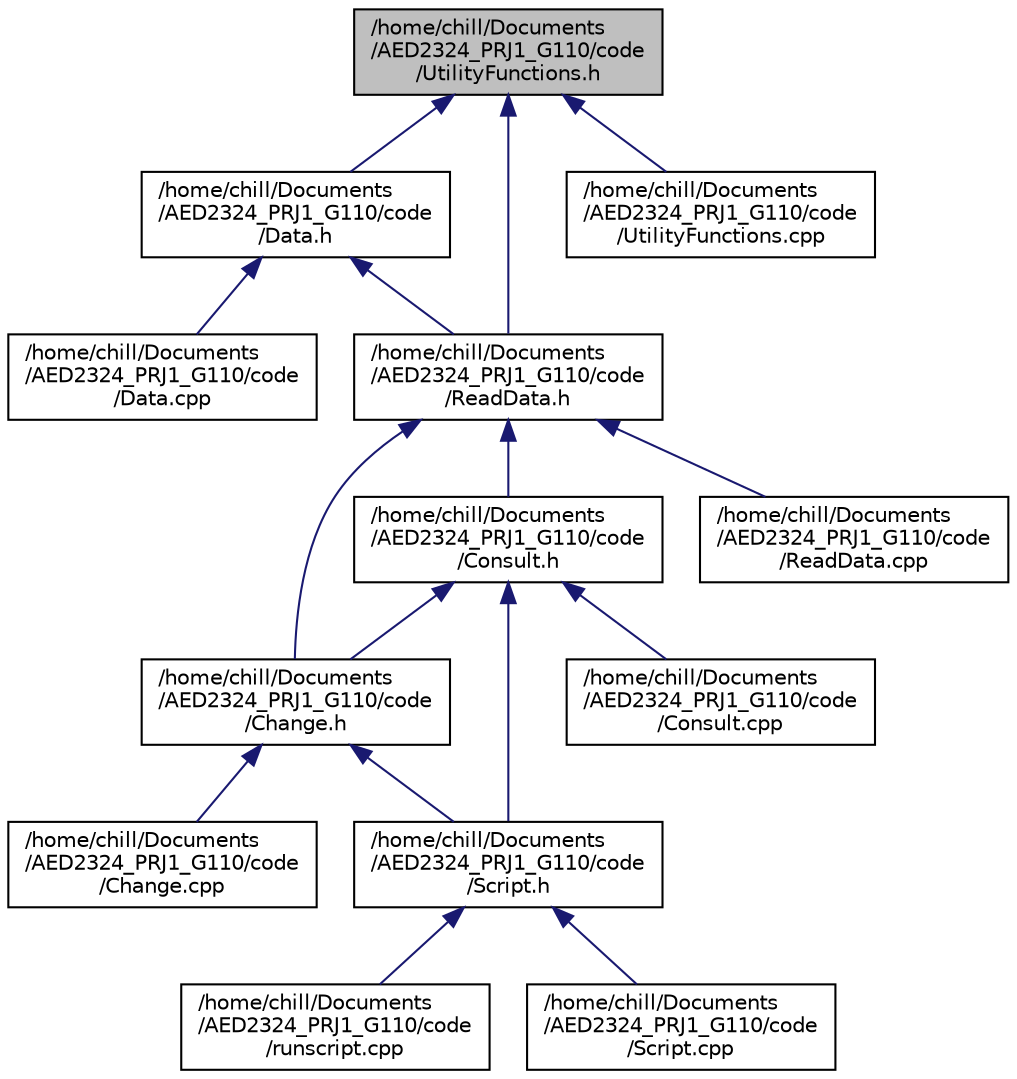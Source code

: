 digraph "/home/chill/Documents/AED2324_PRJ1_G110/code/UtilityFunctions.h"
{
 // LATEX_PDF_SIZE
  edge [fontname="Helvetica",fontsize="10",labelfontname="Helvetica",labelfontsize="10"];
  node [fontname="Helvetica",fontsize="10",shape=record];
  Node1 [label="/home/chill/Documents\l/AED2324_PRJ1_G110/code\l/UtilityFunctions.h",height=0.2,width=0.4,color="black", fillcolor="grey75", style="filled", fontcolor="black",tooltip="This file contains utility functions for string and data manipulation."];
  Node1 -> Node2 [dir="back",color="midnightblue",fontsize="10",style="solid",fontname="Helvetica"];
  Node2 [label="/home/chill/Documents\l/AED2324_PRJ1_G110/code\l/Data.h",height=0.2,width=0.4,color="black", fillcolor="white", style="filled",URL="$Data_8h.html",tooltip="Header file containing class definitions for Class, Schedule, Student, and StudentBST."];
  Node2 -> Node3 [dir="back",color="midnightblue",fontsize="10",style="solid",fontname="Helvetica"];
  Node3 [label="/home/chill/Documents\l/AED2324_PRJ1_G110/code\l/Data.cpp",height=0.2,width=0.4,color="black", fillcolor="white", style="filled",URL="$Data_8cpp.html",tooltip="Implementation of the classes and functions defined in Data.h."];
  Node2 -> Node4 [dir="back",color="midnightblue",fontsize="10",style="solid",fontname="Helvetica"];
  Node4 [label="/home/chill/Documents\l/AED2324_PRJ1_G110/code\l/ReadData.h",height=0.2,width=0.4,color="black", fillcolor="white", style="filled",URL="$ReadData_8h.html",tooltip="Header file containing class definitions for ReadData and System, as well as related data structures."];
  Node4 -> Node5 [dir="back",color="midnightblue",fontsize="10",style="solid",fontname="Helvetica"];
  Node5 [label="/home/chill/Documents\l/AED2324_PRJ1_G110/code\l/Change.h",height=0.2,width=0.4,color="black", fillcolor="white", style="filled",URL="$Change_8h.html",tooltip="Header file for the Change class."];
  Node5 -> Node6 [dir="back",color="midnightblue",fontsize="10",style="solid",fontname="Helvetica"];
  Node6 [label="/home/chill/Documents\l/AED2324_PRJ1_G110/code\l/Change.cpp",height=0.2,width=0.4,color="black", fillcolor="white", style="filled",URL="$Change_8cpp.html",tooltip="Implementation of the Change class that handles student class and UC changes."];
  Node5 -> Node7 [dir="back",color="midnightblue",fontsize="10",style="solid",fontname="Helvetica"];
  Node7 [label="/home/chill/Documents\l/AED2324_PRJ1_G110/code\l/Script.h",height=0.2,width=0.4,color="black", fillcolor="white", style="filled",URL="$Script_8h.html",tooltip="Defines the Script class for interacting with the \"LEIC Schedules\" system."];
  Node7 -> Node8 [dir="back",color="midnightblue",fontsize="10",style="solid",fontname="Helvetica"];
  Node8 [label="/home/chill/Documents\l/AED2324_PRJ1_G110/code\l/runscript.cpp",height=0.2,width=0.4,color="black", fillcolor="white", style="filled",URL="$runscript_8cpp.html",tooltip="A simple C++ program that initializes a Script instance and runs it."];
  Node7 -> Node9 [dir="back",color="midnightblue",fontsize="10",style="solid",fontname="Helvetica"];
  Node9 [label="/home/chill/Documents\l/AED2324_PRJ1_G110/code\l/Script.cpp",height=0.2,width=0.4,color="black", fillcolor="white", style="filled",URL="$Script_8cpp.html",tooltip="Implementation of the Script class methods."];
  Node4 -> Node10 [dir="back",color="midnightblue",fontsize="10",style="solid",fontname="Helvetica"];
  Node10 [label="/home/chill/Documents\l/AED2324_PRJ1_G110/code\l/Consult.h",height=0.2,width=0.4,color="black", fillcolor="white", style="filled",URL="$Consult_8h.html",tooltip="Header file containing class definitions for Consult."];
  Node10 -> Node5 [dir="back",color="midnightblue",fontsize="10",style="solid",fontname="Helvetica"];
  Node10 -> Node11 [dir="back",color="midnightblue",fontsize="10",style="solid",fontname="Helvetica"];
  Node11 [label="/home/chill/Documents\l/AED2324_PRJ1_G110/code\l/Consult.cpp",height=0.2,width=0.4,color="black", fillcolor="white", style="filled",URL="$Consult_8cpp.html",tooltip="Implementation of the classes and functions defined in Consult.h."];
  Node10 -> Node7 [dir="back",color="midnightblue",fontsize="10",style="solid",fontname="Helvetica"];
  Node4 -> Node12 [dir="back",color="midnightblue",fontsize="10",style="solid",fontname="Helvetica"];
  Node12 [label="/home/chill/Documents\l/AED2324_PRJ1_G110/code\l/ReadData.cpp",height=0.2,width=0.4,color="black", fillcolor="white", style="filled",URL="$ReadData_8cpp.html",tooltip="Implementation of the classes and functions defined in ReadData.h."];
  Node1 -> Node4 [dir="back",color="midnightblue",fontsize="10",style="solid",fontname="Helvetica"];
  Node1 -> Node13 [dir="back",color="midnightblue",fontsize="10",style="solid",fontname="Helvetica"];
  Node13 [label="/home/chill/Documents\l/AED2324_PRJ1_G110/code\l/UtilityFunctions.cpp",height=0.2,width=0.4,color="black", fillcolor="white", style="filled",URL="$UtilityFunctions_8cpp.html",tooltip="Implementation of the functions in UtilityFunctions.h."];
}
